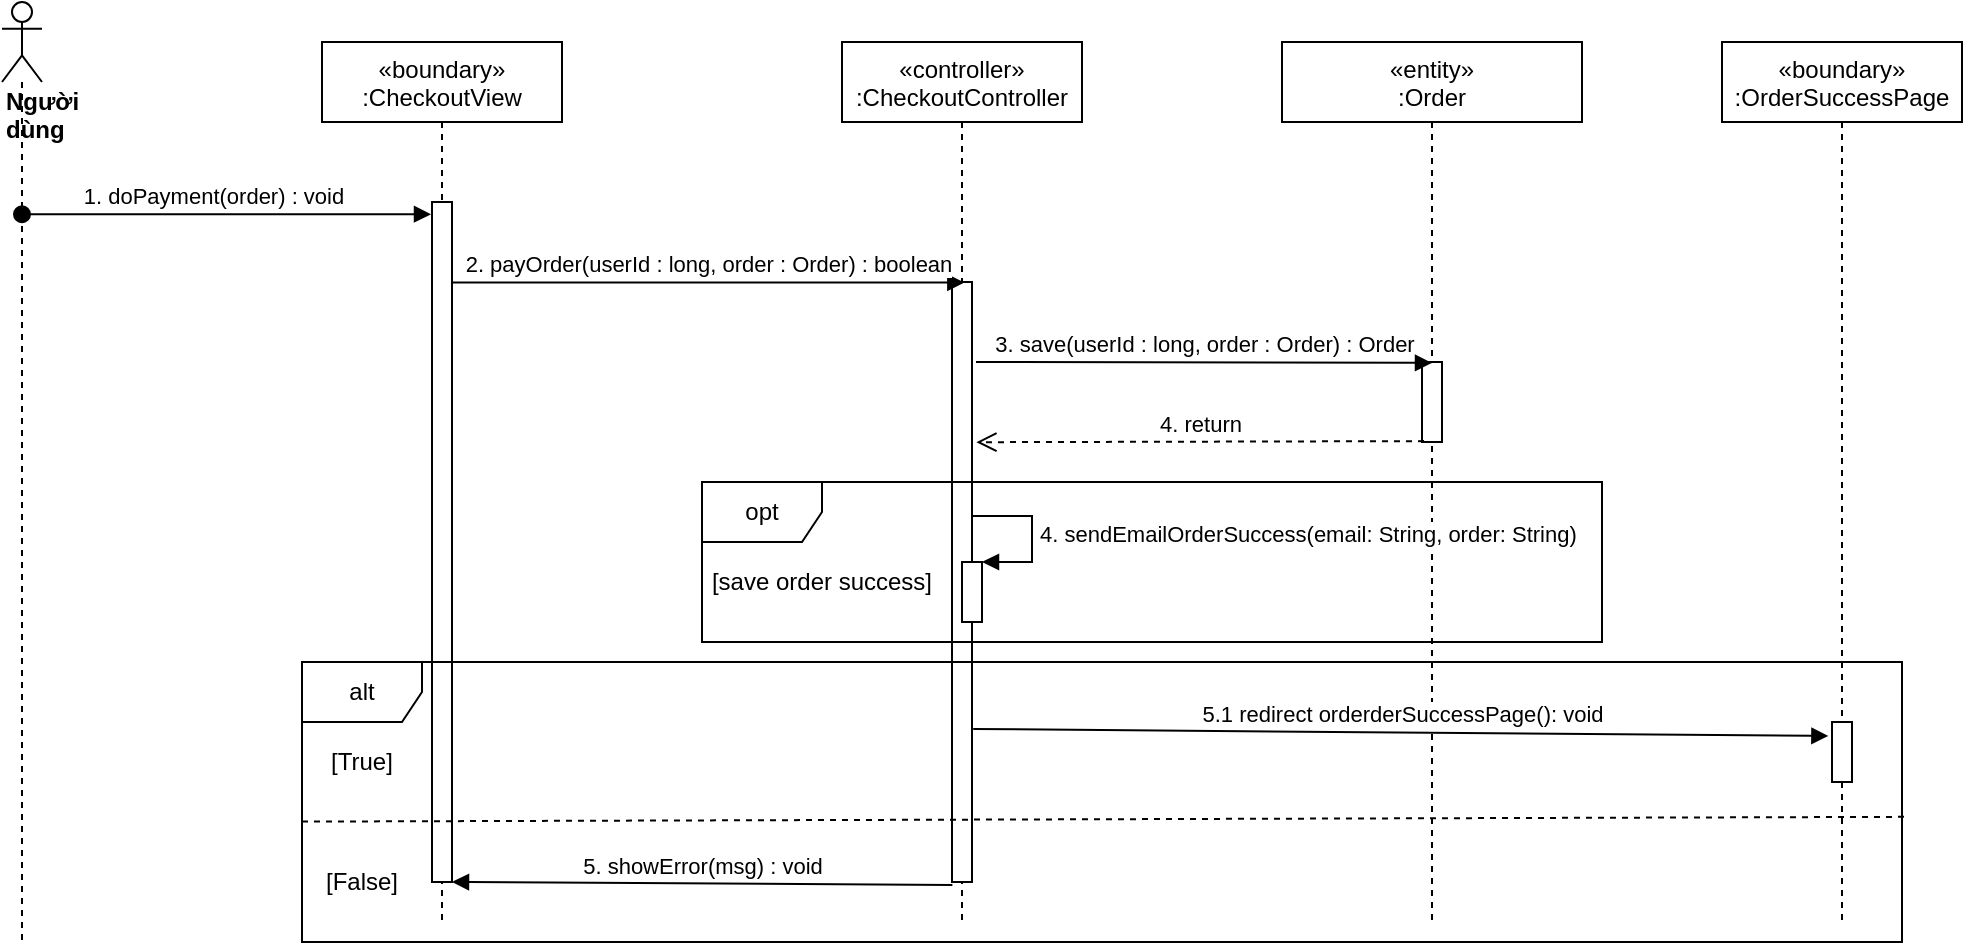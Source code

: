 <mxfile version="14.8.1" type="device"><diagram id="kgpKYQtTHZ0yAKxKKP6v" name="Page-1"><mxGraphModel dx="1038" dy="521" grid="1" gridSize="10" guides="1" tooltips="1" connect="1" arrows="1" fold="1" page="1" pageScale="1" pageWidth="850" pageHeight="1100" math="0" shadow="0"><root><mxCell id="0"/><mxCell id="1" parent="0"/><mxCell id="_ItYSPXy4qkXaXedO7J0-1" value="«boundary»&#10;:CheckoutView" style="shape=umlLifeline;perimeter=lifelinePerimeter;container=1;collapsible=0;recursiveResize=0;rounded=0;shadow=0;strokeWidth=1;" parent="1" vertex="1"><mxGeometry x="290" y="80" width="120" height="440" as="geometry"/></mxCell><mxCell id="_ItYSPXy4qkXaXedO7J0-2" value="" style="points=[];perimeter=orthogonalPerimeter;rounded=0;shadow=0;strokeWidth=1;" parent="_ItYSPXy4qkXaXedO7J0-1" vertex="1"><mxGeometry x="55" y="80" width="10" height="340" as="geometry"/></mxCell><mxCell id="_ItYSPXy4qkXaXedO7J0-4" value="«controller»&#10;:CheckoutController" style="shape=umlLifeline;perimeter=lifelinePerimeter;container=1;collapsible=0;recursiveResize=0;rounded=0;shadow=0;strokeWidth=1;" parent="1" vertex="1"><mxGeometry x="550" y="80" width="120" height="440" as="geometry"/></mxCell><mxCell id="_ItYSPXy4qkXaXedO7J0-5" value="" style="points=[];perimeter=orthogonalPerimeter;rounded=0;shadow=0;strokeWidth=1;" parent="_ItYSPXy4qkXaXedO7J0-4" vertex="1"><mxGeometry x="55" y="120" width="10" height="300" as="geometry"/></mxCell><mxCell id="_ItYSPXy4qkXaXedO7J0-6" value="&lt;div&gt;&lt;b&gt;Người dùng&lt;/b&gt;&lt;/div&gt;" style="shape=umlLifeline;participant=umlActor;perimeter=lifelinePerimeter;whiteSpace=wrap;html=1;container=1;collapsible=0;recursiveResize=0;verticalAlign=top;spacingTop=36;outlineConnect=0;align=left;" parent="1" vertex="1"><mxGeometry x="130" y="60" width="20" height="470" as="geometry"/></mxCell><mxCell id="_ItYSPXy4qkXaXedO7J0-7" value="1. doPayment(order) : void" style="verticalAlign=bottom;startArrow=oval;endArrow=block;startSize=8;shadow=0;strokeWidth=1;entryX=-0.05;entryY=0.018;entryDx=0;entryDy=0;entryPerimeter=0;" parent="1" source="_ItYSPXy4qkXaXedO7J0-6" target="_ItYSPXy4qkXaXedO7J0-2" edge="1"><mxGeometry x="-0.06" relative="1" as="geometry"><mxPoint x="100" y="170" as="sourcePoint"/><mxPoint as="offset"/></mxGeometry></mxCell><mxCell id="_ItYSPXy4qkXaXedO7J0-10" value="2. payOrder(userId : long, order : Order) : boolean" style="html=1;verticalAlign=bottom;endArrow=block;entryX=0.617;entryY=0.001;entryDx=0;entryDy=0;entryPerimeter=0;" parent="1" source="_ItYSPXy4qkXaXedO7J0-2" target="_ItYSPXy4qkXaXedO7J0-5" edge="1"><mxGeometry width="80" relative="1" as="geometry"><mxPoint x="320" y="248" as="sourcePoint"/><mxPoint x="500" y="210" as="targetPoint"/></mxGeometry></mxCell><mxCell id="_ItYSPXy4qkXaXedO7J0-12" value="«entity»&#10;:Order" style="shape=umlLifeline;perimeter=lifelinePerimeter;container=1;collapsible=0;recursiveResize=0;rounded=0;shadow=0;strokeWidth=1;" parent="1" vertex="1"><mxGeometry x="770" y="80" width="150" height="440" as="geometry"/></mxCell><mxCell id="_ItYSPXy4qkXaXedO7J0-13" value="" style="points=[];perimeter=orthogonalPerimeter;rounded=0;shadow=0;strokeWidth=1;" parent="_ItYSPXy4qkXaXedO7J0-12" vertex="1"><mxGeometry x="70" y="160" width="10" height="40" as="geometry"/></mxCell><mxCell id="rvuVdao86JJSGbpw4Tsl-1" value="3. save(userId : long, order : Order) : Order" style="html=1;verticalAlign=bottom;endArrow=block;entryX=0.5;entryY=0.011;entryDx=0;entryDy=0;entryPerimeter=0;" parent="1" target="_ItYSPXy4qkXaXedO7J0-13" edge="1"><mxGeometry width="80" relative="1" as="geometry"><mxPoint x="617" y="240" as="sourcePoint"/><mxPoint x="700" y="220" as="targetPoint"/></mxGeometry></mxCell><mxCell id="rvuVdao86JJSGbpw4Tsl-6" value="4. return" style="html=1;verticalAlign=bottom;endArrow=open;dashed=1;endSize=8;exitX=0.1;exitY=0.989;exitDx=0;exitDy=0;exitPerimeter=0;entryX=1.22;entryY=0.267;entryDx=0;entryDy=0;entryPerimeter=0;" parent="1" source="_ItYSPXy4qkXaXedO7J0-13" target="_ItYSPXy4qkXaXedO7J0-5" edge="1"><mxGeometry relative="1" as="geometry"><mxPoint x="850" y="220" as="sourcePoint"/><mxPoint x="630" y="280" as="targetPoint"/></mxGeometry></mxCell><mxCell id="MlR4EAOnJThSagX6XzZE-1" value="5. showError(msg) : void" style="html=1;verticalAlign=bottom;endArrow=block;exitX=0.02;exitY=1.005;exitDx=0;exitDy=0;exitPerimeter=0;" parent="1" source="_ItYSPXy4qkXaXedO7J0-5" target="_ItYSPXy4qkXaXedO7J0-2" edge="1"><mxGeometry width="80" relative="1" as="geometry"><mxPoint x="490" y="300" as="sourcePoint"/><mxPoint x="570" y="300" as="targetPoint"/></mxGeometry></mxCell><mxCell id="IIGYuKKiyCBsVnUH16-R-1" value="" style="html=1;points=[];perimeter=orthogonalPerimeter;" vertex="1" parent="1"><mxGeometry x="610" y="340" width="10" height="30" as="geometry"/></mxCell><mxCell id="IIGYuKKiyCBsVnUH16-R-2" value="4. sendEmailOrderSuccess(email: String, order: String)" style="edgeStyle=orthogonalEdgeStyle;html=1;align=left;spacingLeft=2;endArrow=block;rounded=0;entryX=1;entryY=0;" edge="1" target="IIGYuKKiyCBsVnUH16-R-1" parent="1"><mxGeometry relative="1" as="geometry"><mxPoint x="615" y="317" as="sourcePoint"/><Array as="points"><mxPoint x="645" y="317"/><mxPoint x="645" y="340"/></Array></mxGeometry></mxCell><mxCell id="IIGYuKKiyCBsVnUH16-R-3" value="opt" style="shape=umlFrame;whiteSpace=wrap;html=1;" vertex="1" parent="1"><mxGeometry x="480" y="300" width="450" height="80" as="geometry"/></mxCell><mxCell id="IIGYuKKiyCBsVnUH16-R-5" value="[save order success]" style="text;html=1;strokeColor=none;fillColor=none;align=center;verticalAlign=middle;whiteSpace=wrap;rounded=0;" vertex="1" parent="1"><mxGeometry x="480" y="340" width="120" height="20" as="geometry"/></mxCell><mxCell id="IIGYuKKiyCBsVnUH16-R-6" value="alt" style="shape=umlFrame;whiteSpace=wrap;html=1;" vertex="1" parent="1"><mxGeometry x="280" y="390" width="800" height="140" as="geometry"/></mxCell><mxCell id="IIGYuKKiyCBsVnUH16-R-7" value="«boundary»&#10;:OrderSuccessPage" style="shape=umlLifeline;perimeter=lifelinePerimeter;container=1;collapsible=0;recursiveResize=0;rounded=0;shadow=0;strokeWidth=1;" vertex="1" parent="1"><mxGeometry x="990" y="80" width="120" height="440" as="geometry"/></mxCell><mxCell id="IIGYuKKiyCBsVnUH16-R-8" value="" style="points=[];perimeter=orthogonalPerimeter;rounded=0;shadow=0;strokeWidth=1;" vertex="1" parent="IIGYuKKiyCBsVnUH16-R-7"><mxGeometry x="55" y="340" width="10" height="30" as="geometry"/></mxCell><mxCell id="IIGYuKKiyCBsVnUH16-R-9" value="5.1 redirect orderderSuccessPage(): void" style="html=1;verticalAlign=bottom;endArrow=block;entryX=-0.18;entryY=0.233;entryDx=0;entryDy=0;entryPerimeter=0;exitX=1.06;exitY=0.745;exitDx=0;exitDy=0;exitPerimeter=0;" edge="1" parent="1" source="_ItYSPXy4qkXaXedO7J0-5" target="IIGYuKKiyCBsVnUH16-R-8"><mxGeometry width="80" relative="1" as="geometry"><mxPoint x="619" y="437" as="sourcePoint"/><mxPoint x="810" y="360" as="targetPoint"/></mxGeometry></mxCell><mxCell id="IIGYuKKiyCBsVnUH16-R-10" value="" style="endArrow=none;dashed=1;html=1;entryX=1.004;entryY=0.553;entryDx=0;entryDy=0;entryPerimeter=0;exitX=0;exitY=0.57;exitDx=0;exitDy=0;exitPerimeter=0;" edge="1" parent="1" source="IIGYuKKiyCBsVnUH16-R-6" target="IIGYuKKiyCBsVnUH16-R-6"><mxGeometry width="50" height="50" relative="1" as="geometry"><mxPoint x="540" y="380" as="sourcePoint"/><mxPoint x="590" y="330" as="targetPoint"/></mxGeometry></mxCell><mxCell id="IIGYuKKiyCBsVnUH16-R-11" value="[True]" style="text;html=1;strokeColor=none;fillColor=none;align=center;verticalAlign=middle;whiteSpace=wrap;rounded=0;" vertex="1" parent="1"><mxGeometry x="290" y="430" width="40" height="20" as="geometry"/></mxCell><mxCell id="IIGYuKKiyCBsVnUH16-R-12" value="[False]" style="text;html=1;strokeColor=none;fillColor=none;align=center;verticalAlign=middle;whiteSpace=wrap;rounded=0;" vertex="1" parent="1"><mxGeometry x="290" y="490" width="40" height="20" as="geometry"/></mxCell></root></mxGraphModel></diagram></mxfile>